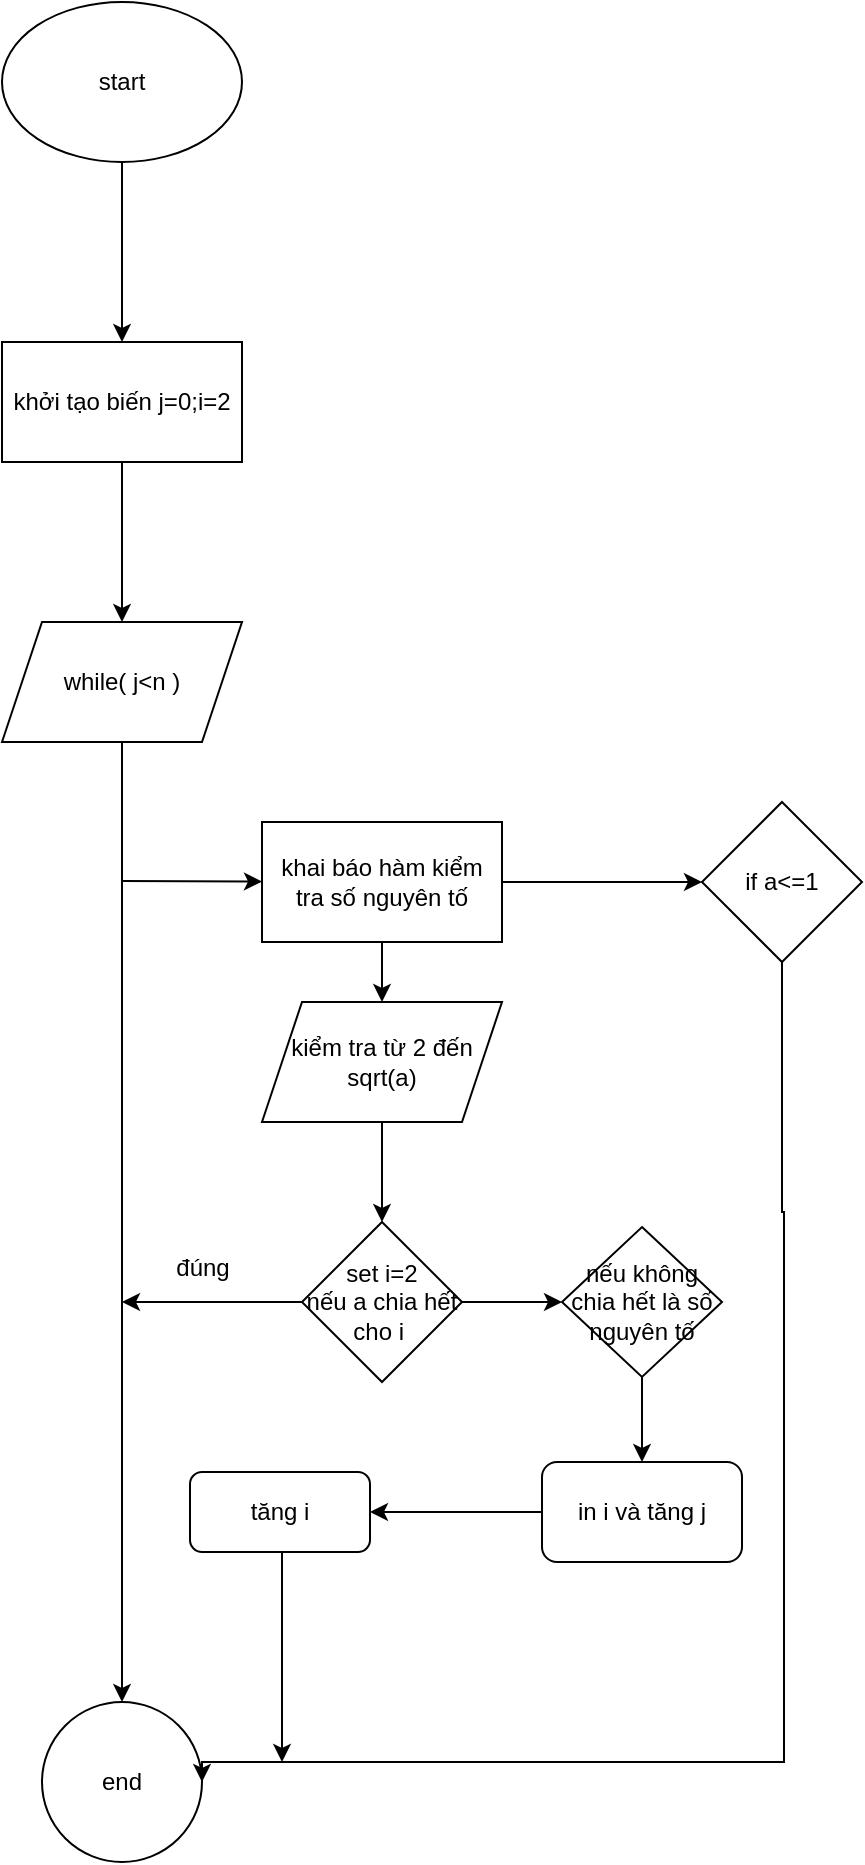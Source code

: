 <mxfile version="25.0.3">
  <diagram name="Trang-1" id="aP7PtPoQ5Oy3RzwMI_nn">
    <mxGraphModel grid="1" page="1" gridSize="10" guides="1" tooltips="1" connect="1" arrows="1" fold="1" pageScale="1" pageWidth="827" pageHeight="1169" math="0" shadow="0">
      <root>
        <mxCell id="0" />
        <mxCell id="1" parent="0" />
        <mxCell id="QSWCOl7mw64EkvkWASSm-5" value="" style="edgeStyle=orthogonalEdgeStyle;rounded=0;orthogonalLoop=1;jettySize=auto;html=1;" edge="1" parent="1" source="QSWCOl7mw64EkvkWASSm-1" target="QSWCOl7mw64EkvkWASSm-4">
          <mxGeometry relative="1" as="geometry" />
        </mxCell>
        <mxCell id="QSWCOl7mw64EkvkWASSm-1" value="start" style="ellipse;whiteSpace=wrap;html=1;" vertex="1" parent="1">
          <mxGeometry x="320" y="150" width="120" height="80" as="geometry" />
        </mxCell>
        <mxCell id="QSWCOl7mw64EkvkWASSm-7" value="" style="edgeStyle=orthogonalEdgeStyle;rounded=0;orthogonalLoop=1;jettySize=auto;html=1;" edge="1" parent="1" source="QSWCOl7mw64EkvkWASSm-4" target="QSWCOl7mw64EkvkWASSm-6">
          <mxGeometry relative="1" as="geometry" />
        </mxCell>
        <mxCell id="QSWCOl7mw64EkvkWASSm-4" value="khởi tạo biến j=0;i=2" style="whiteSpace=wrap;html=1;" vertex="1" parent="1">
          <mxGeometry x="320" y="320" width="120" height="60" as="geometry" />
        </mxCell>
        <mxCell id="QSWCOl7mw64EkvkWASSm-9" value="" style="edgeStyle=orthogonalEdgeStyle;rounded=0;orthogonalLoop=1;jettySize=auto;html=1;" edge="1" parent="1" source="QSWCOl7mw64EkvkWASSm-6" target="QSWCOl7mw64EkvkWASSm-8">
          <mxGeometry relative="1" as="geometry" />
        </mxCell>
        <mxCell id="QSWCOl7mw64EkvkWASSm-6" value="while( j&amp;lt;n )" style="shape=parallelogram;perimeter=parallelogramPerimeter;whiteSpace=wrap;html=1;fixedSize=1;" vertex="1" parent="1">
          <mxGeometry x="320" y="460" width="120" height="60" as="geometry" />
        </mxCell>
        <mxCell id="QSWCOl7mw64EkvkWASSm-8" value="end" style="ellipse;whiteSpace=wrap;html=1;" vertex="1" parent="1">
          <mxGeometry x="340" y="1000" width="80" height="80" as="geometry" />
        </mxCell>
        <mxCell id="QSWCOl7mw64EkvkWASSm-11" value="" style="edgeStyle=none;orthogonalLoop=1;jettySize=auto;html=1;rounded=0;" edge="1" parent="1" target="QSWCOl7mw64EkvkWASSm-13">
          <mxGeometry width="100" relative="1" as="geometry">
            <mxPoint x="380" y="589.5" as="sourcePoint" />
            <mxPoint x="520" y="589.5" as="targetPoint" />
            <Array as="points" />
          </mxGeometry>
        </mxCell>
        <mxCell id="QSWCOl7mw64EkvkWASSm-15" value="" style="edgeStyle=orthogonalEdgeStyle;rounded=0;orthogonalLoop=1;jettySize=auto;html=1;" edge="1" parent="1" source="QSWCOl7mw64EkvkWASSm-13" target="QSWCOl7mw64EkvkWASSm-14">
          <mxGeometry relative="1" as="geometry" />
        </mxCell>
        <mxCell id="QSWCOl7mw64EkvkWASSm-18" value="" style="edgeStyle=orthogonalEdgeStyle;rounded=0;orthogonalLoop=1;jettySize=auto;html=1;" edge="1" parent="1" source="QSWCOl7mw64EkvkWASSm-13" target="QSWCOl7mw64EkvkWASSm-17">
          <mxGeometry relative="1" as="geometry" />
        </mxCell>
        <mxCell id="QSWCOl7mw64EkvkWASSm-13" value="khai báo hàm kiểm tra số nguyên tố" style="whiteSpace=wrap;html=1;" vertex="1" parent="1">
          <mxGeometry x="450" y="560" width="120" height="60" as="geometry" />
        </mxCell>
        <mxCell id="QSWCOl7mw64EkvkWASSm-16" style="edgeStyle=orthogonalEdgeStyle;rounded=0;orthogonalLoop=1;jettySize=auto;html=1;entryX=1;entryY=0.5;entryDx=0;entryDy=0;" edge="1" parent="1" source="QSWCOl7mw64EkvkWASSm-14" target="QSWCOl7mw64EkvkWASSm-8">
          <mxGeometry relative="1" as="geometry">
            <mxPoint x="710" y="880" as="targetPoint" />
            <Array as="points">
              <mxPoint x="710" y="755" />
              <mxPoint x="711" y="755" />
              <mxPoint x="711" y="1030" />
              <mxPoint x="420" y="1030" />
            </Array>
          </mxGeometry>
        </mxCell>
        <mxCell id="QSWCOl7mw64EkvkWASSm-14" value="if a&amp;lt;=1" style="rhombus;whiteSpace=wrap;html=1;" vertex="1" parent="1">
          <mxGeometry x="670" y="550" width="80" height="80" as="geometry" />
        </mxCell>
        <mxCell id="QSWCOl7mw64EkvkWASSm-20" value="" style="edgeStyle=orthogonalEdgeStyle;rounded=0;orthogonalLoop=1;jettySize=auto;html=1;" edge="1" parent="1" source="QSWCOl7mw64EkvkWASSm-17" target="QSWCOl7mw64EkvkWASSm-19">
          <mxGeometry relative="1" as="geometry" />
        </mxCell>
        <mxCell id="QSWCOl7mw64EkvkWASSm-17" value="kiểm tra từ 2 đến sqrt(a)" style="shape=parallelogram;perimeter=parallelogramPerimeter;whiteSpace=wrap;html=1;fixedSize=1;" vertex="1" parent="1">
          <mxGeometry x="450" y="650" width="120" height="60" as="geometry" />
        </mxCell>
        <mxCell id="QSWCOl7mw64EkvkWASSm-21" style="edgeStyle=orthogonalEdgeStyle;rounded=0;orthogonalLoop=1;jettySize=auto;html=1;" edge="1" parent="1" source="QSWCOl7mw64EkvkWASSm-19">
          <mxGeometry relative="1" as="geometry">
            <mxPoint x="380" y="800" as="targetPoint" />
          </mxGeometry>
        </mxCell>
        <mxCell id="QSWCOl7mw64EkvkWASSm-26" value="" style="edgeStyle=orthogonalEdgeStyle;rounded=0;orthogonalLoop=1;jettySize=auto;html=1;" edge="1" parent="1" source="QSWCOl7mw64EkvkWASSm-19" target="QSWCOl7mw64EkvkWASSm-25">
          <mxGeometry relative="1" as="geometry" />
        </mxCell>
        <mxCell id="QSWCOl7mw64EkvkWASSm-19" value="set i=2&lt;br&gt;nếu a chia hết cho i&amp;nbsp;" style="rhombus;whiteSpace=wrap;html=1;" vertex="1" parent="1">
          <mxGeometry x="470" y="760" width="80" height="80" as="geometry" />
        </mxCell>
        <mxCell id="QSWCOl7mw64EkvkWASSm-22" value="đúng" style="text;html=1;align=center;verticalAlign=middle;resizable=0;points=[];autosize=1;strokeColor=none;fillColor=none;" vertex="1" parent="1">
          <mxGeometry x="395" y="768" width="50" height="30" as="geometry" />
        </mxCell>
        <mxCell id="QSWCOl7mw64EkvkWASSm-28" value="" style="edgeStyle=orthogonalEdgeStyle;rounded=0;orthogonalLoop=1;jettySize=auto;html=1;" edge="1" parent="1" source="QSWCOl7mw64EkvkWASSm-25" target="QSWCOl7mw64EkvkWASSm-27">
          <mxGeometry relative="1" as="geometry" />
        </mxCell>
        <mxCell id="QSWCOl7mw64EkvkWASSm-25" value="nếu không chia hết là số nguyên tố" style="rhombus;whiteSpace=wrap;html=1;" vertex="1" parent="1">
          <mxGeometry x="600" y="762.5" width="80" height="75" as="geometry" />
        </mxCell>
        <mxCell id="QSWCOl7mw64EkvkWASSm-30" value="" style="edgeStyle=orthogonalEdgeStyle;rounded=0;orthogonalLoop=1;jettySize=auto;html=1;" edge="1" parent="1" source="QSWCOl7mw64EkvkWASSm-27" target="QSWCOl7mw64EkvkWASSm-29">
          <mxGeometry relative="1" as="geometry" />
        </mxCell>
        <mxCell id="QSWCOl7mw64EkvkWASSm-27" value="in i và tăng j" style="rounded=1;whiteSpace=wrap;html=1;" vertex="1" parent="1">
          <mxGeometry x="590" y="880" width="100" height="50" as="geometry" />
        </mxCell>
        <mxCell id="QSWCOl7mw64EkvkWASSm-31" style="edgeStyle=orthogonalEdgeStyle;rounded=0;orthogonalLoop=1;jettySize=auto;html=1;" edge="1" parent="1" source="QSWCOl7mw64EkvkWASSm-29">
          <mxGeometry relative="1" as="geometry">
            <mxPoint x="460" y="1030" as="targetPoint" />
            <Array as="points">
              <mxPoint x="460" y="950" />
              <mxPoint x="460" y="950" />
            </Array>
          </mxGeometry>
        </mxCell>
        <mxCell id="QSWCOl7mw64EkvkWASSm-29" value="tăng i" style="whiteSpace=wrap;html=1;rounded=1;" vertex="1" parent="1">
          <mxGeometry x="414" y="885" width="90" height="40" as="geometry" />
        </mxCell>
      </root>
    </mxGraphModel>
  </diagram>
</mxfile>
